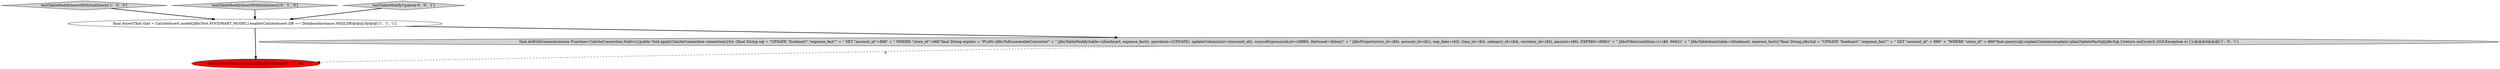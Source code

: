 digraph {
0 [style = filled, label = "final AssertThat that = CalciteAssert.model(JdbcTest.FOODMART_MODEL).enable(CalciteAssert.DB == DatabaseInstance.HSQLDB)@@@3@@@['1', '1', '1']", fillcolor = white, shape = ellipse image = "AAA0AAABBB1BBB"];
2 [style = filled, label = "testTableModifyInsertWithSubQuery['1', '0', '0']", fillcolor = lightgray, shape = diamond image = "AAA0AAABBB1BBB"];
4 [style = filled, label = "that.doWithConnection(null)@@@4@@@['0', '1', '0']", fillcolor = red, shape = ellipse image = "AAA1AAABBB2BBB"];
3 [style = filled, label = "testTableModifyInsertWithSubQuery['0', '1', '0']", fillcolor = lightgray, shape = diamond image = "AAA0AAABBB2BBB"];
1 [style = filled, label = "that.doWithConnection(new Function<CalciteConnection,Void>(){public Void apply(CalciteConnection connection){try {final String sql = \"UPDATE \"foodmart\".\"expense_fact\"\" + \" SET \"account_id\"=888\" + \" WHERE \"store_id\"=666\"final String explain = \"PLAN=JdbcToEnumerableConverter\" + \" JdbcTableModify(table=((foodmart, expense_fact((, operation=(UPDATE(, updateColumnList=((account_id((, sourceExpressionList=((888((, flattened=(false()\" + \" JdbcProject(store_id=($0(, account_id=($1(, exp_date=($2(, time_id=($3(, category_id=($4(, currency_id=($5(, amount=($6(, EXPR$0=(888()\" + \" JdbcFilter(condition=(=($0, 666)()\" + \" JdbcTableScan(table=((foodmart, expense_fact(()\"final String jdbcSql = \"UPDATE \"foodmart\".\"expense_fact\"\" + \" SET \"account_id\" = 888\" + \"WHERE \"store_id\" = 666\"that.query(sql).explainContains(explain).planUpdateHasSql(jdbcSql,1)return null}catch (SQLException e) }})@@@4@@@['1', '0', '1']", fillcolor = lightgray, shape = ellipse image = "AAA0AAABBB1BBB"];
5 [style = filled, label = "testTableModifyUpdate['0', '0', '1']", fillcolor = lightgray, shape = diamond image = "AAA0AAABBB3BBB"];
1->4 [style = dashed, label="0"];
2->0 [style = bold, label=""];
5->0 [style = bold, label=""];
0->4 [style = bold, label=""];
0->1 [style = bold, label=""];
3->0 [style = bold, label=""];
}
